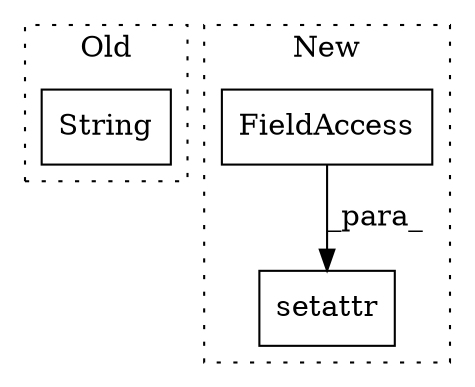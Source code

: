 digraph G {
subgraph cluster0 {
1 [label="String" a="32" s="3471,3502" l="7,1" shape="box"];
label = "Old";
style="dotted";
}
subgraph cluster1 {
2 [label="setattr" a="32" s="2305,2442" l="8,1" shape="box"];
3 [label="FieldAccess" a="22" s="2313" l="27" shape="box"];
label = "New";
style="dotted";
}
3 -> 2 [label="_para_"];
}
